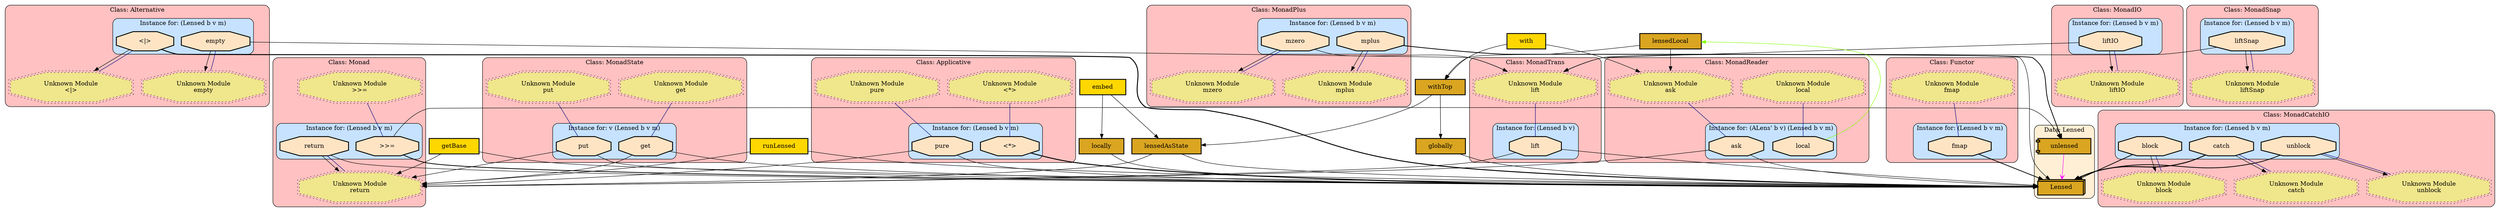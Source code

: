 digraph "Diagram of: Snap.Snaplet.Internal.Lensed" {
    node [margin="0.4,0.1"
         ,style=filled];
    subgraph cluster_Class_Alternative {
        graph [label="Class: Alternative"
              ,style="filled,rounded"
              ,fillcolor=rosybrown1];
        subgraph cluster_Class_Alternative_Data_Lensedbvm {
            graph [label="Instance for: (Lensed b v m)"
                  ,style="filled,rounded"
                  ,fillcolor=slategray1];
            2 [label="<|>"
              ,shape=octagon
              ,fillcolor=bisque
              ,style="filled,bold"];
            9 [label=empty
              ,shape=octagon
              ,fillcolor=bisque
              ,style="filled,bold"];
        }
        32 [label="Unknown Module\n<|>"
           ,shape=doubleoctagon
           ,fillcolor=khaki
           ,style="filled,dotted"];
        37 [label="Unknown Module\nempty"
           ,shape=doubleoctagon
           ,fillcolor=khaki
           ,style="filled,dotted"];
    }
    subgraph cluster_Class_Applicative {
        graph [label="Class: Applicative"
              ,style="filled,rounded"
              ,fillcolor=rosybrown1];
        subgraph cluster_Class_Applicative_Data_Lensedbvm {
            graph [label="Instance for: (Lensed b v m)"
                  ,style="filled,rounded"
                  ,fillcolor=slategray1];
            1 [label="<*>"
              ,shape=octagon
              ,fillcolor=bisque
              ,style="filled,bold"];
            23 [label=pure
               ,shape=octagon
               ,fillcolor=bisque
               ,style="filled,bold"];
        }
        31 [label="Unknown Module\n<*>"
           ,shape=doubleoctagon
           ,fillcolor=khaki
           ,style="filled,dotted"];
        46 [label="Unknown Module\npure"
           ,shape=doubleoctagon
           ,fillcolor=khaki
           ,style="filled,dotted"];
    }
    subgraph cluster_Class_Functor {
        graph [label="Class: Functor"
              ,style="filled,rounded"
              ,fillcolor=rosybrown1];
        subgraph cluster_Class_Functor_Data_Lensedbvm {
            graph [label="Instance for: (Lensed b v m)"
                  ,style="filled,rounded"
                  ,fillcolor=slategray1];
            10 [label=fmap
               ,shape=octagon
               ,fillcolor=bisque
               ,style="filled,bold"];
        }
        38 [label="Unknown Module\nfmap"
           ,shape=doubleoctagon
           ,fillcolor=khaki
           ,style="filled,dotted"];
    }
    subgraph cluster_Class_Monad {
        graph [label="Class: Monad"
              ,style="filled,rounded"
              ,fillcolor=rosybrown1];
        subgraph cluster_Class_Monad_Data_Lensedbvm {
            graph [label="Instance for: (Lensed b v m)"
                  ,style="filled,rounded"
                  ,fillcolor=slategray1];
            3 [label=">>="
              ,shape=octagon
              ,fillcolor=bisque
              ,style="filled,bold"];
            25 [label=return
               ,shape=octagon
               ,fillcolor=bisque
               ,style="filled,bold"];
        }
        33 [label="Unknown Module\n>>="
           ,shape=doubleoctagon
           ,fillcolor=khaki
           ,style="filled,dotted"];
        48 [label="Unknown Module\nreturn"
           ,shape=doubleoctagon
           ,fillcolor=khaki
           ,style="filled,dotted"];
    }
    subgraph cluster_Class_MonadCatchIO {
        graph [label="Class: MonadCatchIO"
              ,style="filled,rounded"
              ,fillcolor=rosybrown1];
        subgraph cluster_Class_MonadCatchIO_Data_Lensedbvm {
            graph [label="Instance for: (Lensed b v m)"
                  ,style="filled,rounded"
                  ,fillcolor=slategray1];
            6 [label=block
              ,shape=octagon
              ,fillcolor=bisque
              ,style="filled,bold"];
            7 [label=catch
              ,shape=octagon
              ,fillcolor=bisque
              ,style="filled,bold"];
            27 [label=unblock
               ,shape=octagon
               ,fillcolor=bisque
               ,style="filled,bold"];
        }
        35 [label="Unknown Module\nblock"
           ,shape=doubleoctagon
           ,fillcolor=khaki
           ,style="filled,dotted"];
        36 [label="Unknown Module\ncatch"
           ,shape=doubleoctagon
           ,fillcolor=khaki
           ,style="filled,dotted"];
        49 [label="Unknown Module\nunblock"
           ,shape=doubleoctagon
           ,fillcolor=khaki
           ,style="filled,dotted"];
    }
    subgraph cluster_Class_MonadIO {
        graph [label="Class: MonadIO"
              ,style="filled,rounded"
              ,fillcolor=rosybrown1];
        subgraph cluster_Class_MonadIO_Data_Lensedbvm {
            graph [label="Instance for: (Lensed b v m)"
                  ,style="filled,rounded"
                  ,fillcolor=slategray1];
            17 [label=liftIO
               ,shape=octagon
               ,fillcolor=bisque
               ,style="filled,bold"];
        }
        41 [label="Unknown Module\nliftIO"
           ,shape=doubleoctagon
           ,fillcolor=khaki
           ,style="filled,dotted"];
    }
    subgraph cluster_Class_MonadPlus {
        graph [label="Class: MonadPlus"
              ,style="filled,rounded"
              ,fillcolor=rosybrown1];
        subgraph cluster_Class_MonadPlus_Data_Lensedbvm {
            graph [label="Instance for: (Lensed b v m)"
                  ,style="filled,rounded"
                  ,fillcolor=slategray1];
            21 [label=mplus
               ,shape=octagon
               ,fillcolor=bisque
               ,style="filled,bold"];
            22 [label=mzero
               ,shape=octagon
               ,fillcolor=bisque
               ,style="filled,bold"];
        }
        44 [label="Unknown Module\nmplus"
           ,shape=doubleoctagon
           ,fillcolor=khaki
           ,style="filled,dotted"];
        45 [label="Unknown Module\nmzero"
           ,shape=doubleoctagon
           ,fillcolor=khaki
           ,style="filled,dotted"];
    }
    subgraph cluster_Class_MonadReader {
        graph [label="Class: MonadReader"
              ,style="filled,rounded"
              ,fillcolor=rosybrown1];
        subgraph cluster_Class_MonadReader_Data_ALensbvLensedbvm {
            graph [label="Instance for: (ALens' b v) (Lensed b v m)"
                  ,style="filled,rounded"
                  ,fillcolor=slategray1];
            5 [label=ask
              ,shape=octagon
              ,fillcolor=bisque
              ,style="filled,bold"];
            19 [label=local
               ,shape=octagon
               ,fillcolor=bisque
               ,style="filled,bold"];
        }
        34 [label="Unknown Module\nask"
           ,shape=doubleoctagon
           ,fillcolor=khaki
           ,style="filled,dotted"];
        43 [label="Unknown Module\nlocal"
           ,shape=doubleoctagon
           ,fillcolor=khaki
           ,style="filled,dotted"];
    }
    subgraph cluster_Class_MonadSnap {
        graph [label="Class: MonadSnap"
              ,style="filled,rounded"
              ,fillcolor=rosybrown1];
        subgraph cluster_Class_MonadSnap_Data_Lensedbvm {
            graph [label="Instance for: (Lensed b v m)"
                  ,style="filled,rounded"
                  ,fillcolor=slategray1];
            18 [label=liftSnap
               ,shape=octagon
               ,fillcolor=bisque
               ,style="filled,bold"];
        }
        42 [label="Unknown Module\nliftSnap"
           ,shape=doubleoctagon
           ,fillcolor=khaki
           ,style="filled,dotted"];
    }
    subgraph cluster_Class_MonadState {
        graph [label="Class: MonadState"
              ,style="filled,rounded"
              ,fillcolor=rosybrown1];
        subgraph cluster_Class_MonadState_Data_vLensedbvm {
            graph [label="Instance for: v (Lensed b v m)"
                  ,style="filled,rounded"
                  ,fillcolor=slategray1];
            11 [label=get
               ,shape=octagon
               ,fillcolor=bisque
               ,style="filled,bold"];
            24 [label=put
               ,shape=octagon
               ,fillcolor=bisque
               ,style="filled,bold"];
        }
        39 [label="Unknown Module\nget"
           ,shape=doubleoctagon
           ,fillcolor=khaki
           ,style="filled,dotted"];
        47 [label="Unknown Module\nput"
           ,shape=doubleoctagon
           ,fillcolor=khaki
           ,style="filled,dotted"];
    }
    subgraph cluster_Class_MonadTrans {
        graph [label="Class: MonadTrans"
              ,style="filled,rounded"
              ,fillcolor=rosybrown1];
        subgraph cluster_Class_MonadTrans_Data_Lensedbv {
            graph [label="Instance for: (Lensed b v)"
                  ,style="filled,rounded"
                  ,fillcolor=slategray1];
            16 [label=lift
               ,shape=octagon
               ,fillcolor=bisque
               ,style="filled,bold"];
        }
        40 [label="Unknown Module\nlift"
           ,shape=doubleoctagon
           ,fillcolor=khaki
           ,style="filled,dotted"];
    }
    subgraph cluster_Data_Lensed {
        graph [label="Data: Lensed"
              ,style="filled,rounded"
              ,fillcolor=papayawhip];
        4 [label=Lensed
          ,shape=box3d
          ,fillcolor=goldenrod
          ,style="filled,bold"];
        28 [label=unlensed
           ,shape=component
           ,fillcolor=goldenrod
           ,style="filled,bold"];
    }
    8 [label=embed
      ,shape=box
      ,fillcolor=gold
      ,style="filled,bold"];
    12 [label=getBase
       ,shape=box
       ,fillcolor=gold
       ,style="filled,bold"];
    13 [label=globally
       ,shape=box
       ,fillcolor=goldenrod
       ,style="filled,bold"];
    14 [label=lensedAsState
       ,shape=box
       ,fillcolor=goldenrod
       ,style="filled,bold"];
    15 [label=lensedLocal
       ,shape=box
       ,fillcolor=goldenrod
       ,style="filled,bold"];
    20 [label=locally
       ,shape=box
       ,fillcolor=goldenrod
       ,style="filled,bold"];
    26 [label=runLensed
       ,shape=box
       ,fillcolor=gold
       ,style="filled,bold"];
    29 [label=with
       ,shape=box
       ,fillcolor=gold
       ,style="filled,bold"];
    30 [label=withTop
       ,shape=box
       ,fillcolor=goldenrod
       ,style="filled,bold"];
    1 -> 4 [penwidth=2.09861228866811
           ,color=black];
    2 -> 4 [penwidth=2.09861228866811
           ,color=black];
    2 -> 32 [penwidth=1
            ,color=black];
    3 -> 4 [penwidth=1.6931471805599454
           ,color=black];
    3 -> 28 [penwidth=1
            ,color=black];
    5 -> 4 [penwidth=1,color=black];
    5 -> 48 [penwidth=1
            ,color=black];
    6 -> 4 [penwidth=1.6931471805599454
           ,color=black];
    6 -> 35 [penwidth=1
            ,color=black];
    7 -> 4 [penwidth=2.09861228866811
           ,color=black];
    7 -> 36 [penwidth=1
            ,color=black];
    8 -> 14 [penwidth=1
            ,color=black];
    8 -> 20 [penwidth=1
            ,color=black];
    9 -> 37 [penwidth=1
            ,color=black];
    9 -> 40 [penwidth=1
            ,color=black];
    10 -> 4 [penwidth=1.6931471805599454
            ,color=black];
    11 -> 4 [penwidth=1
            ,color=black];
    11 -> 48 [penwidth=1
             ,color=black];
    12 -> 4 [penwidth=1
            ,color=black];
    12 -> 48 [penwidth=1
             ,color=black];
    13 -> 4 [penwidth=1
            ,color=black];
    14 -> 4 [penwidth=1
            ,color=black];
    14 -> 48 [penwidth=1
             ,color=black];
    15 -> 30 [penwidth=1
             ,color=black];
    15 -> 34 [penwidth=1
             ,color=black];
    16 -> 4 [penwidth=1
            ,color=black];
    16 -> 48 [penwidth=1
             ,color=black];
    17 -> 40 [penwidth=1
             ,color=black];
    17 -> 41 [penwidth=1
             ,color=black];
    18 -> 40 [penwidth=1
             ,color=black];
    18 -> 42 [penwidth=1
             ,color=black];
    19 -> 15 [penwidth=1
             ,color=chartreuse];
    20 -> 4 [penwidth=1
            ,color=black];
    21 -> 4 [penwidth=1
            ,color=black];
    21 -> 28 [penwidth=1.6931471805599454
             ,color=black];
    21 -> 44 [penwidth=1
             ,color=black];
    22 -> 40 [penwidth=1
             ,color=black];
    22 -> 45 [penwidth=1
             ,color=black];
    23 -> 4 [penwidth=1
            ,color=black];
    23 -> 48 [penwidth=1
             ,color=black];
    24 -> 4 [penwidth=1
            ,color=black];
    24 -> 48 [penwidth=1
             ,color=black];
    25 -> 4 [penwidth=1
            ,color=black];
    25 -> 48 [penwidth=1
             ,color=black];
    26 -> 4 [penwidth=1
            ,color=black];
    26 -> 48 [penwidth=1
             ,color=black];
    27 -> 4 [penwidth=1.6931471805599454
            ,color=black];
    27 -> 49 [penwidth=1
             ,color=black];
    28 -> 4 [penwidth=1
            ,color=magenta
            ,arrowtail=odot
            ,arrowhead=vee];
    29 -> 30 [penwidth=1
             ,color=black];
    29 -> 34 [penwidth=1
             ,color=black];
    30 -> 13 [penwidth=1
             ,color=black];
    30 -> 14 [penwidth=1
             ,color=black];
    31 -> 1 [penwidth=1
            ,color=navy
            ,dir=none];
    32 -> 2 [penwidth=1
            ,color=navy
            ,dir=none];
    33 -> 3 [penwidth=1
            ,color=navy
            ,dir=none];
    34 -> 5 [penwidth=1
            ,color=navy
            ,dir=none];
    35 -> 6 [penwidth=1
            ,color=navy
            ,dir=none];
    36 -> 7 [penwidth=1
            ,color=navy
            ,dir=none];
    37 -> 9 [penwidth=1
            ,color=navy
            ,dir=none];
    38 -> 10 [penwidth=1
             ,color=navy
             ,dir=none];
    39 -> 11 [penwidth=1
             ,color=navy
             ,dir=none];
    40 -> 16 [penwidth=1
             ,color=navy
             ,dir=none];
    41 -> 17 [penwidth=1
             ,color=navy
             ,dir=none];
    42 -> 18 [penwidth=1
             ,color=navy
             ,dir=none];
    43 -> 19 [penwidth=1
             ,color=navy
             ,dir=none];
    44 -> 21 [penwidth=1
             ,color=navy
             ,dir=none];
    45 -> 22 [penwidth=1
             ,color=navy
             ,dir=none];
    46 -> 23 [penwidth=1
             ,color=navy
             ,dir=none];
    47 -> 24 [penwidth=1
             ,color=navy
             ,dir=none];
    48 -> 25 [penwidth=1
             ,color=navy
             ,dir=none];
    49 -> 27 [penwidth=1
             ,color=navy
             ,dir=none];
}
